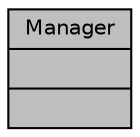 digraph "Manager"
{
 // LATEX_PDF_SIZE
  edge [fontname="Helvetica",fontsize="10",labelfontname="Helvetica",labelfontsize="10"];
  node [fontname="Helvetica",fontsize="10",shape=record];
  Node1 [label="{Manager\n||}",height=0.2,width=0.4,color="black", fillcolor="grey75", style="filled", fontcolor="black",tooltip="contains the Qt application and main window"];
}
